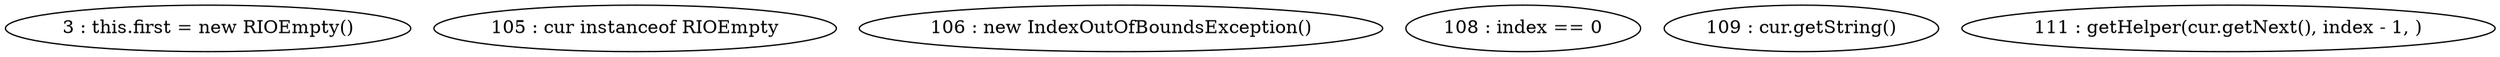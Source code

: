 digraph G {
"3 : this.first = new RIOEmpty()"
"105 : cur instanceof RIOEmpty"
"106 : new IndexOutOfBoundsException()"
"108 : index == 0"
"109 : cur.getString()"
"111 : getHelper(cur.getNext(), index - 1, )"
}
